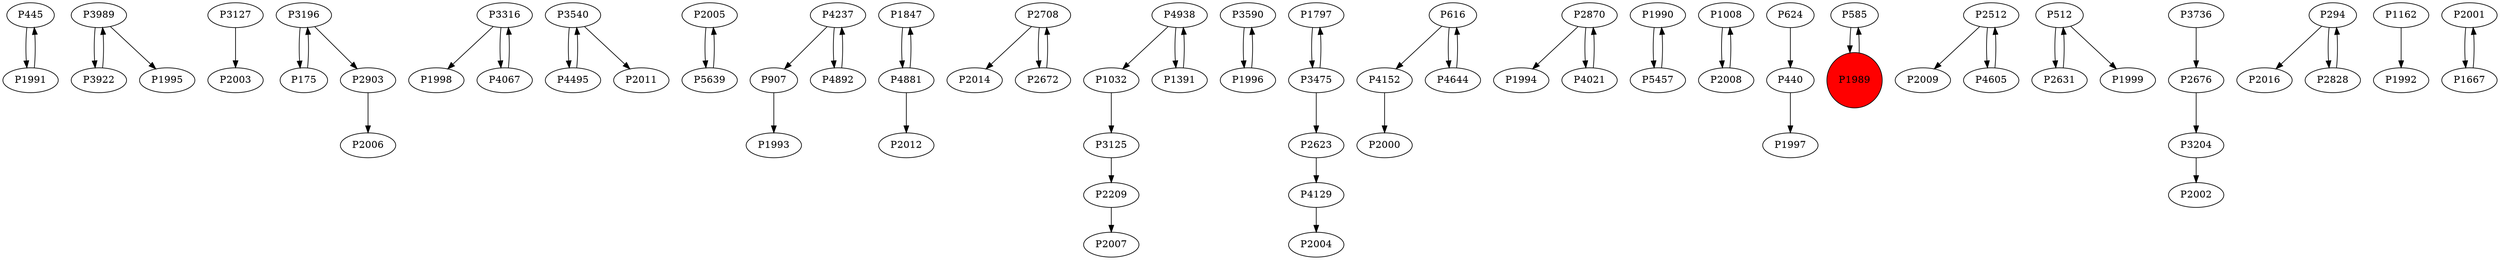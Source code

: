 digraph {
	P445 -> P1991
	P3989 -> P3922
	P3127 -> P2003
	P3196 -> P175
	P3316 -> P1998
	P3540 -> P4495
	P2005 -> P5639
	P907 -> P1993
	P1847 -> P4881
	P2708 -> P2014
	P3989 -> P1995
	P4237 -> P4892
	P4938 -> P1032
	P3590 -> P1996
	P1797 -> P3475
	P1391 -> P4938
	P2708 -> P2672
	P1996 -> P3590
	P4152 -> P2000
	P2209 -> P2007
	P3196 -> P2903
	P4881 -> P2012
	P3475 -> P1797
	P616 -> P4152
	P3922 -> P3989
	P2870 -> P1994
	P1990 -> P5457
	P3540 -> P2011
	P4892 -> P4237
	P2903 -> P2006
	P4881 -> P1847
	P1008 -> P2008
	P4129 -> P2004
	P440 -> P1997
	P4067 -> P3316
	P585 -> P1989
	P2512 -> P2009
	P2672 -> P2708
	P3316 -> P4067
	P4644 -> P616
	P4021 -> P2870
	P1032 -> P3125
	P5639 -> P2005
	P512 -> P2631
	P4938 -> P1391
	P4237 -> P907
	P3736 -> P2676
	P294 -> P2016
	P1162 -> P1992
	P294 -> P2828
	P2676 -> P3204
	P2001 -> P1667
	P624 -> P440
	P1667 -> P2001
	P1989 -> P585
	P512 -> P1999
	P2828 -> P294
	P2512 -> P4605
	P4495 -> P3540
	P4605 -> P2512
	P3204 -> P2002
	P2631 -> P512
	P2870 -> P4021
	P1991 -> P445
	P3475 -> P2623
	P616 -> P4644
	P2623 -> P4129
	P175 -> P3196
	P3125 -> P2209
	P2008 -> P1008
	P5457 -> P1990
	P1989 [shape=circle]
	P1989 [style=filled]
	P1989 [fillcolor=red]
}